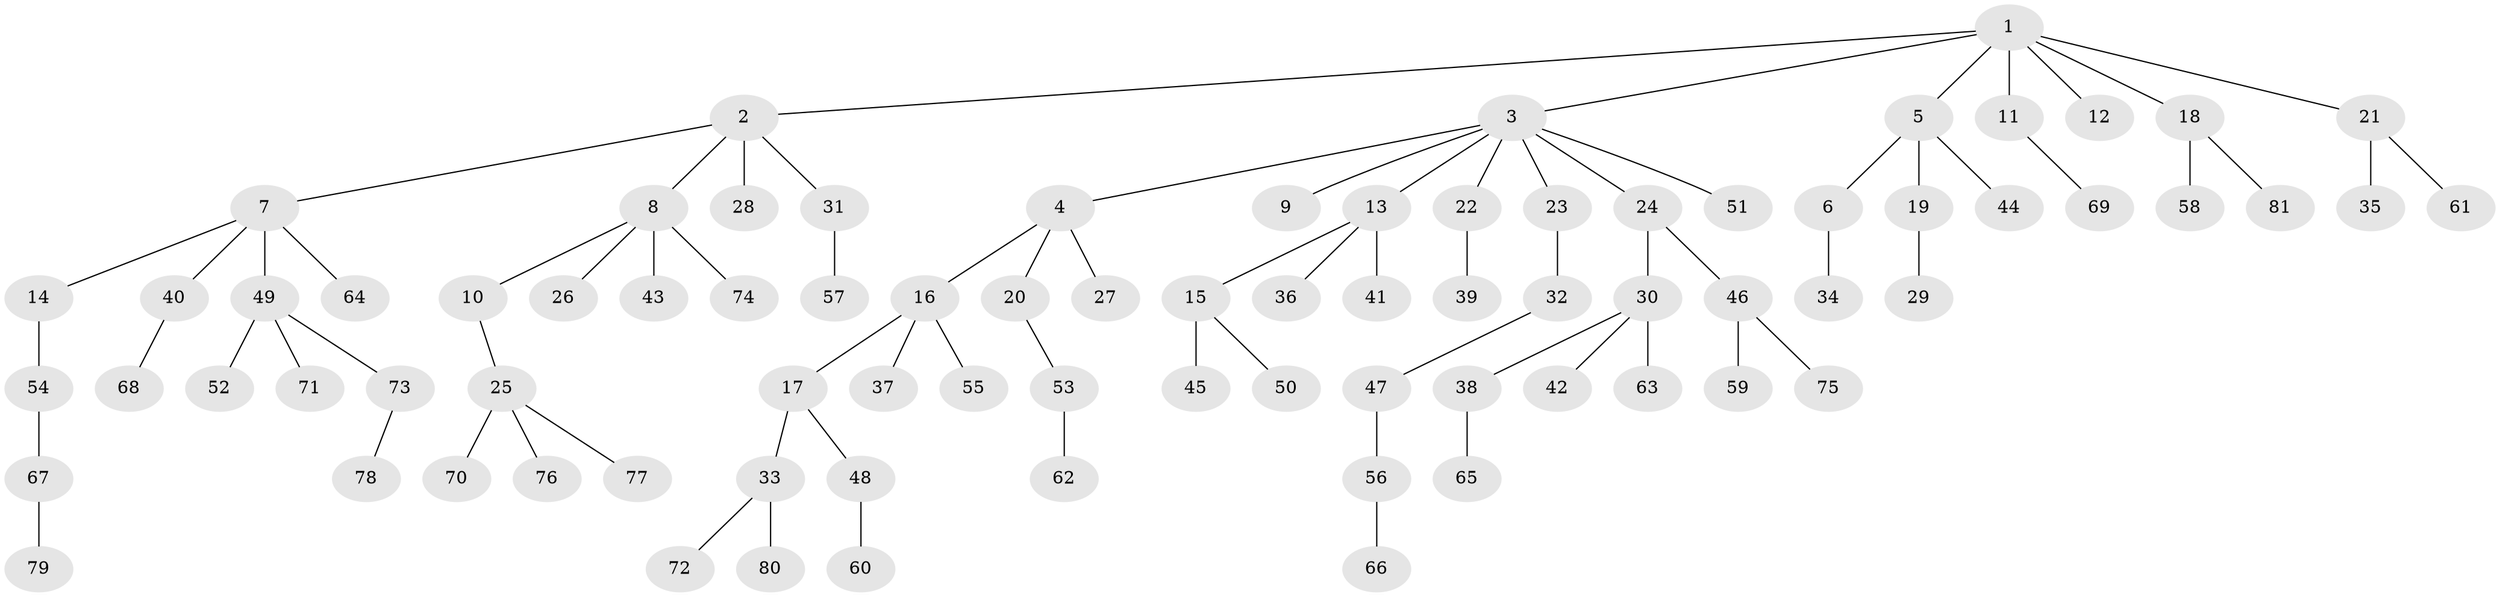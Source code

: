 // Generated by graph-tools (version 1.1) at 2025/15/03/09/25 04:15:36]
// undirected, 81 vertices, 80 edges
graph export_dot {
graph [start="1"]
  node [color=gray90,style=filled];
  1;
  2;
  3;
  4;
  5;
  6;
  7;
  8;
  9;
  10;
  11;
  12;
  13;
  14;
  15;
  16;
  17;
  18;
  19;
  20;
  21;
  22;
  23;
  24;
  25;
  26;
  27;
  28;
  29;
  30;
  31;
  32;
  33;
  34;
  35;
  36;
  37;
  38;
  39;
  40;
  41;
  42;
  43;
  44;
  45;
  46;
  47;
  48;
  49;
  50;
  51;
  52;
  53;
  54;
  55;
  56;
  57;
  58;
  59;
  60;
  61;
  62;
  63;
  64;
  65;
  66;
  67;
  68;
  69;
  70;
  71;
  72;
  73;
  74;
  75;
  76;
  77;
  78;
  79;
  80;
  81;
  1 -- 2;
  1 -- 3;
  1 -- 5;
  1 -- 11;
  1 -- 12;
  1 -- 18;
  1 -- 21;
  2 -- 7;
  2 -- 8;
  2 -- 28;
  2 -- 31;
  3 -- 4;
  3 -- 9;
  3 -- 13;
  3 -- 22;
  3 -- 23;
  3 -- 24;
  3 -- 51;
  4 -- 16;
  4 -- 20;
  4 -- 27;
  5 -- 6;
  5 -- 19;
  5 -- 44;
  6 -- 34;
  7 -- 14;
  7 -- 40;
  7 -- 49;
  7 -- 64;
  8 -- 10;
  8 -- 26;
  8 -- 43;
  8 -- 74;
  10 -- 25;
  11 -- 69;
  13 -- 15;
  13 -- 36;
  13 -- 41;
  14 -- 54;
  15 -- 45;
  15 -- 50;
  16 -- 17;
  16 -- 37;
  16 -- 55;
  17 -- 33;
  17 -- 48;
  18 -- 58;
  18 -- 81;
  19 -- 29;
  20 -- 53;
  21 -- 35;
  21 -- 61;
  22 -- 39;
  23 -- 32;
  24 -- 30;
  24 -- 46;
  25 -- 70;
  25 -- 76;
  25 -- 77;
  30 -- 38;
  30 -- 42;
  30 -- 63;
  31 -- 57;
  32 -- 47;
  33 -- 72;
  33 -- 80;
  38 -- 65;
  40 -- 68;
  46 -- 59;
  46 -- 75;
  47 -- 56;
  48 -- 60;
  49 -- 52;
  49 -- 71;
  49 -- 73;
  53 -- 62;
  54 -- 67;
  56 -- 66;
  67 -- 79;
  73 -- 78;
}
